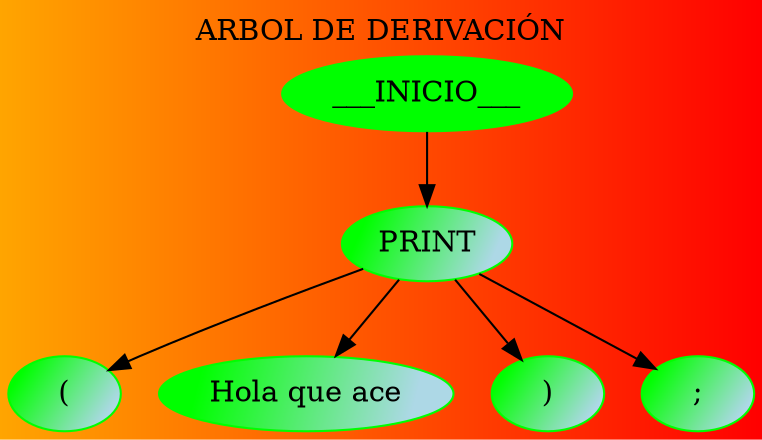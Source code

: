 digraph G {
    layout=dot   
    fontcolor="black" 
    label="ARBOL DE DERIVACIÓN"    
    labelloc = "t"
    bgcolor="orange:red"    
    edge [weight=1000 style=radial color=black ]
    node [shape=ellipse style="filled"  color="green:lightblue" gradientangle="315"]
    ___INICIO___[shape=ellipse color=green fontcolor=black]  

    0 [ label="PRINT" ]
    ___INICIO___ -> 0 
    1 [ label="(" ]
    0 -> 1 
    2 [ label="Hola que ace" ]  
    0 -> 2 
    3 [ label=")" ]
    0 -> 3 
    4 [ label=";" ]
    0 -> 4 

 }